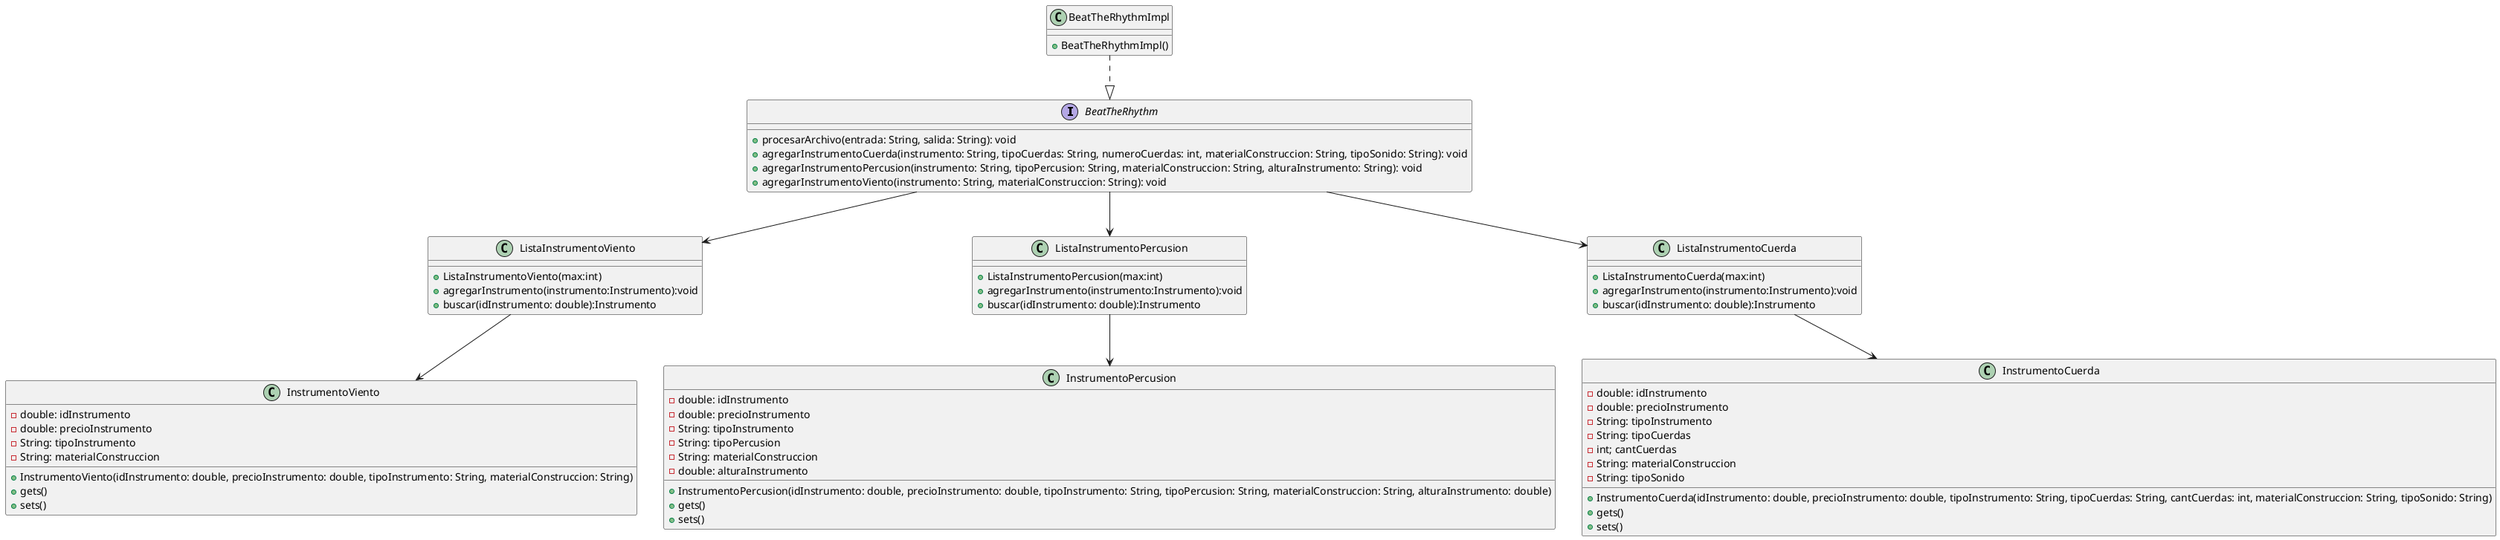 @startuml
interface BeatTheRhythm {
+procesarArchivo(entrada: String, salida: String): void
+agregarInstrumentoCuerda(instrumento: String, tipoCuerdas: String, numeroCuerdas: int, materialConstruccion: String, tipoSonido: String): void
+agregarInstrumentoPercusion(instrumento: String, tipoPercusion: String, materialConstruccion: String, alturaInstrumento: String): void
+agregarInstrumentoViento(instrumento: String, materialConstruccion: String): void
}
class BeatTheRhythmImpl {
+BeatTheRhythmImpl()
}
class ListaInstrumentoViento{
+ListaInstrumentoViento(max:int)
+agregarInstrumento(instrumento:Instrumento):void
+buscar(idInstrumento: double):Instrumento
}
class ListaInstrumentoPercusion {
+ListaInstrumentoPercusion(max:int)
+agregarInstrumento(instrumento:Instrumento):void
+buscar(idInstrumento: double):Instrumento
}
class ListaInstrumentoCuerda {
+ListaInstrumentoCuerda(max:int)
+agregarInstrumento(instrumento:Instrumento):void
+buscar(idInstrumento: double):Instrumento
}

class InstrumentoCuerda{
-double: idInstrumento
-double: precioInstrumento
-String: tipoInstrumento
-String: tipoCuerdas
-int; cantCuerdas
-String: materialConstruccion
-String: tipoSonido

+InstrumentoCuerda(idInstrumento: double, precioInstrumento: double, tipoInstrumento: String, tipoCuerdas: String, cantCuerdas: int, materialConstruccion: String, tipoSonido: String)
+gets()
+sets()
}
class InstrumentoPercusion{
-double: idInstrumento
-double: precioInstrumento
-String: tipoInstrumento
-String: tipoPercusion
-String: materialConstruccion
-double: alturaInstrumento

+InstrumentoPercusion(idInstrumento: double, precioInstrumento: double, tipoInstrumento: String, tipoPercusion: String, materialConstruccion: String, alturaInstrumento: double)
+gets()
+sets()
}

class InstrumentoViento{
-double: idInstrumento
-double: precioInstrumento
-String: tipoInstrumento
-String: materialConstruccion

+InstrumentoViento(idInstrumento: double, precioInstrumento: double, tipoInstrumento: String, materialConstruccion: String)
+gets()
+sets()
}

BeatTheRhythmImpl ..|> BeatTheRhythm
BeatTheRhythm --> ListaInstrumentoCuerda
BeatTheRhythm --> ListaInstrumentoViento
BeatTheRhythm --> ListaInstrumentoPercusion
ListaInstrumentoPercusion --> InstrumentoPercusion
ListaInstrumentoCuerda --> InstrumentoCuerda
ListaInstrumentoViento --> InstrumentoViento

@enduml